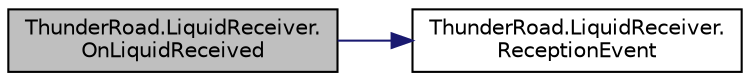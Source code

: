 digraph "ThunderRoad.LiquidReceiver.OnLiquidReceived"
{
 // LATEX_PDF_SIZE
  edge [fontname="Helvetica",fontsize="10",labelfontname="Helvetica",labelfontsize="10"];
  node [fontname="Helvetica",fontsize="10",shape=record];
  rankdir="LR";
  Node1 [label="ThunderRoad.LiquidReceiver.\lOnLiquidReceived",height=0.2,width=0.4,color="black", fillcolor="grey75", style="filled", fontcolor="black",tooltip="Called when [liquid received]."];
  Node1 -> Node2 [color="midnightblue",fontsize="10",style="solid",fontname="Helvetica"];
  Node2 [label="ThunderRoad.LiquidReceiver.\lReceptionEvent",height=0.2,width=0.4,color="black", fillcolor="white", style="filled",URL="$class_thunder_road_1_1_liquid_receiver.html#a58d41d4e39fa812f145595ac2186316b",tooltip="Delegate ReceptionEvent"];
}

